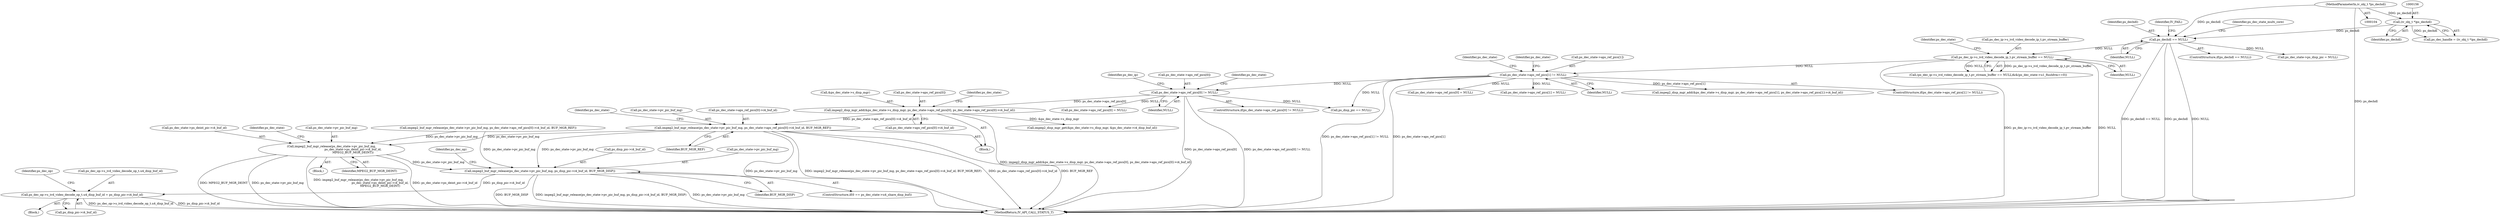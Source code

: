 digraph "0_Android_a86eb798d077b9b25c8f8c77e3c02c2f287c1ce7@pointer" {
"1000459" [label="(Call,impeg2_buf_mgr_release(ps_dec_state->pv_pic_buf_mg, ps_dec_state->aps_ref_pics[0]->i4_buf_id, BUF_MGR_REF))"];
"1000442" [label="(Call,impeg2_disp_mgr_add(&ps_dec_state->s_disp_mgr, ps_dec_state->aps_ref_pics[0], ps_dec_state->aps_ref_pics[0]->i4_buf_id))"];
"1000434" [label="(Call,ps_dec_state->aps_ref_pics[0] != NULL)"];
"1000369" [label="(Call,ps_dec_state->aps_ref_pics[1] != NULL)"];
"1000265" [label="(Call,ps_dec_ip->s_ivd_video_decode_ip_t.pv_stream_buffer == NULL)"];
"1000159" [label="(Call,ps_dechdl == NULL)"];
"1000155" [label="(Call,(iv_obj_t *)ps_dechdl)"];
"1000105" [label="(MethodParameterIn,iv_obj_t *ps_dechdl)"];
"1000734" [label="(Call,impeg2_buf_mgr_release(ps_dec_state->pv_pic_buf_mg,\n                                               ps_dec_state->ps_deint_pic->i4_buf_id,\n                                               MPEG2_BUF_MGR_DEINT))"];
"1000755" [label="(Call,impeg2_buf_mgr_release(ps_dec_state->pv_pic_buf_mg, ps_disp_pic->i4_buf_id, BUF_MGR_DISP))"];
"1000788" [label="(Call,ps_dec_op->s_ivd_video_decode_op_t.u4_disp_buf_id = ps_disp_pic->i4_buf_id)"];
"1000738" [label="(Call,ps_dec_state->ps_deint_pic->i4_buf_id)"];
"1000481" [label="(Identifier,ps_dec_ip)"];
"1000160" [label="(Identifier,ps_dechdl)"];
"1000425" [label="(Call,ps_dec_state->aps_ref_pics[0] = NULL)"];
"1000153" [label="(Call,ps_dec_handle = (iv_obj_t *)ps_dechdl)"];
"1000443" [label="(Call,&ps_dec_state->s_disp_mgr)"];
"1000157" [label="(Identifier,ps_dechdl)"];
"1000746" [label="(Identifier,ps_dec_state)"];
"1000496" [label="(Call,impeg2_disp_mgr_get(&ps_dec_state->s_disp_mgr, &ps_dec_state->i4_disp_buf_id))"];
"1000418" [label="(Call,ps_dec_state->aps_ref_pics[1] = NULL)"];
"1000800" [label="(Identifier,ps_dec_op)"];
"1000788" [label="(Call,ps_dec_op->s_ivd_video_decode_op_t.u4_disp_buf_id = ps_disp_pic->i4_buf_id)"];
"1000759" [label="(Call,ps_disp_pic->i4_buf_id)"];
"1000434" [label="(Call,ps_dec_state->aps_ref_pics[0] != NULL)"];
"1000756" [label="(Call,ps_dec_state->pv_pic_buf_mg)"];
"1000435" [label="(Call,ps_dec_state->aps_ref_pics[0])"];
"1000158" [label="(ControlStructure,if(ps_dechdl == NULL))"];
"1000442" [label="(Call,impeg2_disp_mgr_add(&ps_dec_state->s_disp_mgr, ps_dec_state->aps_ref_pics[0], ps_dec_state->aps_ref_pics[0]->i4_buf_id))"];
"1000239" [label="(Call,ps_dec_state->ps_disp_pic = NULL)"];
"1000433" [label="(ControlStructure,if(ps_dec_state->aps_ref_pics[0] != NULL))"];
"1000274" [label="(Identifier,ps_dec_state)"];
"1000459" [label="(Call,impeg2_buf_mgr_release(ps_dec_state->pv_pic_buf_mg, ps_dec_state->aps_ref_pics[0]->i4_buf_id, BUF_MGR_REF))"];
"1000380" [label="(Identifier,ps_dec_state)"];
"1000164" [label="(Identifier,IV_FAIL)"];
"1000265" [label="(Call,ps_dec_ip->s_ivd_video_decode_ip_t.pv_stream_buffer == NULL)"];
"1000105" [label="(MethodParameterIn,iv_obj_t *ps_dechdl)"];
"1000735" [label="(Call,ps_dec_state->pv_pic_buf_mg)"];
"1000266" [label="(Call,ps_dec_ip->s_ivd_video_decode_ip_t.pv_stream_buffer)"];
"1000375" [label="(Identifier,NULL)"];
"1000734" [label="(Call,impeg2_buf_mgr_release(ps_dec_state->pv_pic_buf_mg,\n                                               ps_dec_state->ps_deint_pic->i4_buf_id,\n                                               MPEG2_BUF_MGR_DEINT))"];
"1000271" [label="(Identifier,NULL)"];
"1000474" [label="(Identifier,ps_dec_state)"];
"1000743" [label="(Identifier,MPEG2_BUF_MGR_DEINT)"];
"1000789" [label="(Call,ps_dec_op->s_ivd_video_decode_op_t.u4_disp_buf_id)"];
"1000161" [label="(Identifier,NULL)"];
"1000437" [label="(Identifier,ps_dec_state)"];
"1000766" [label="(Identifier,ps_dec_op)"];
"1000794" [label="(Call,ps_disp_pic->i4_buf_id)"];
"1000452" [label="(Call,ps_dec_state->aps_ref_pics[0]->i4_buf_id)"];
"1000755" [label="(Call,impeg2_buf_mgr_release(ps_dec_state->pv_pic_buf_mg, ps_disp_pic->i4_buf_id, BUF_MGR_DISP))"];
"1000470" [label="(Identifier,BUF_MGR_REF)"];
"1000369" [label="(Call,ps_dec_state->aps_ref_pics[1] != NULL)"];
"1000471" [label="(Call,ps_dec_state->aps_ref_pics[0] = NULL)"];
"1000370" [label="(Call,ps_dec_state->aps_ref_pics[1])"];
"1000264" [label="(Call,(ps_dec_ip->s_ivd_video_decode_ip_t.pv_stream_buffer == NULL)&&(ps_dec_state->u1_flushfrm==0))"];
"1000159" [label="(Call,ps_dechdl == NULL)"];
"1000460" [label="(Call,ps_dec_state->pv_pic_buf_mg)"];
"1000445" [label="(Identifier,ps_dec_state)"];
"1000377" [label="(Call,impeg2_disp_mgr_add(&ps_dec_state->s_disp_mgr, ps_dec_state->aps_ref_pics[1], ps_dec_state->aps_ref_pics[1]->i4_buf_id))"];
"1000155" [label="(Call,(iv_obj_t *)ps_dechdl)"];
"1000441" [label="(Block,)"];
"1000406" [label="(Call,impeg2_buf_mgr_release(ps_dec_state->pv_pic_buf_mg, ps_dec_state->aps_ref_pics[0]->i4_buf_id, BUF_MGR_REF))"];
"1000166" [label="(Identifier,ps_dec_state_multi_core)"];
"1000368" [label="(ControlStructure,if(ps_dec_state->aps_ref_pics[1] != NULL))"];
"1000733" [label="(Block,)"];
"1000447" [label="(Call,ps_dec_state->aps_ref_pics[0])"];
"1000749" [label="(ControlStructure,if(0 == ps_dec_state->u4_share_disp_buf))"];
"1000762" [label="(Identifier,BUF_MGR_DISP)"];
"1000461" [label="(Identifier,ps_dec_state)"];
"1000523" [label="(Block,)"];
"1000463" [label="(Call,ps_dec_state->aps_ref_pics[0]->i4_buf_id)"];
"1001695" [label="(MethodReturn,IV_API_CALL_STATUS_T)"];
"1000440" [label="(Identifier,NULL)"];
"1000511" [label="(Call,ps_disp_pic == NULL)"];
"1000459" -> "1000441"  [label="AST: "];
"1000459" -> "1000470"  [label="CFG: "];
"1000460" -> "1000459"  [label="AST: "];
"1000463" -> "1000459"  [label="AST: "];
"1000470" -> "1000459"  [label="AST: "];
"1000474" -> "1000459"  [label="CFG: "];
"1000459" -> "1001695"  [label="DDG: ps_dec_state->pv_pic_buf_mg"];
"1000459" -> "1001695"  [label="DDG: impeg2_buf_mgr_release(ps_dec_state->pv_pic_buf_mg, ps_dec_state->aps_ref_pics[0]->i4_buf_id, BUF_MGR_REF)"];
"1000459" -> "1001695"  [label="DDG: ps_dec_state->aps_ref_pics[0]->i4_buf_id"];
"1000459" -> "1001695"  [label="DDG: BUF_MGR_REF"];
"1000442" -> "1000459"  [label="DDG: ps_dec_state->aps_ref_pics[0]->i4_buf_id"];
"1000459" -> "1000734"  [label="DDG: ps_dec_state->pv_pic_buf_mg"];
"1000459" -> "1000755"  [label="DDG: ps_dec_state->pv_pic_buf_mg"];
"1000442" -> "1000441"  [label="AST: "];
"1000442" -> "1000452"  [label="CFG: "];
"1000443" -> "1000442"  [label="AST: "];
"1000447" -> "1000442"  [label="AST: "];
"1000452" -> "1000442"  [label="AST: "];
"1000461" -> "1000442"  [label="CFG: "];
"1000442" -> "1001695"  [label="DDG: impeg2_disp_mgr_add(&ps_dec_state->s_disp_mgr, ps_dec_state->aps_ref_pics[0], ps_dec_state->aps_ref_pics[0]->i4_buf_id)"];
"1000434" -> "1000442"  [label="DDG: ps_dec_state->aps_ref_pics[0]"];
"1000442" -> "1000496"  [label="DDG: &ps_dec_state->s_disp_mgr"];
"1000434" -> "1000433"  [label="AST: "];
"1000434" -> "1000440"  [label="CFG: "];
"1000435" -> "1000434"  [label="AST: "];
"1000440" -> "1000434"  [label="AST: "];
"1000445" -> "1000434"  [label="CFG: "];
"1000481" -> "1000434"  [label="CFG: "];
"1000434" -> "1001695"  [label="DDG: ps_dec_state->aps_ref_pics[0] != NULL"];
"1000434" -> "1001695"  [label="DDG: ps_dec_state->aps_ref_pics[0]"];
"1000369" -> "1000434"  [label="DDG: NULL"];
"1000434" -> "1000471"  [label="DDG: NULL"];
"1000434" -> "1000511"  [label="DDG: NULL"];
"1000369" -> "1000368"  [label="AST: "];
"1000369" -> "1000375"  [label="CFG: "];
"1000370" -> "1000369"  [label="AST: "];
"1000375" -> "1000369"  [label="AST: "];
"1000380" -> "1000369"  [label="CFG: "];
"1000437" -> "1000369"  [label="CFG: "];
"1000369" -> "1001695"  [label="DDG: ps_dec_state->aps_ref_pics[1] != NULL"];
"1000369" -> "1001695"  [label="DDG: ps_dec_state->aps_ref_pics[1]"];
"1000265" -> "1000369"  [label="DDG: NULL"];
"1000369" -> "1000377"  [label="DDG: ps_dec_state->aps_ref_pics[1]"];
"1000369" -> "1000418"  [label="DDG: NULL"];
"1000369" -> "1000425"  [label="DDG: NULL"];
"1000369" -> "1000511"  [label="DDG: NULL"];
"1000265" -> "1000264"  [label="AST: "];
"1000265" -> "1000271"  [label="CFG: "];
"1000266" -> "1000265"  [label="AST: "];
"1000271" -> "1000265"  [label="AST: "];
"1000274" -> "1000265"  [label="CFG: "];
"1000264" -> "1000265"  [label="CFG: "];
"1000265" -> "1001695"  [label="DDG: ps_dec_ip->s_ivd_video_decode_ip_t.pv_stream_buffer"];
"1000265" -> "1001695"  [label="DDG: NULL"];
"1000265" -> "1000264"  [label="DDG: ps_dec_ip->s_ivd_video_decode_ip_t.pv_stream_buffer"];
"1000265" -> "1000264"  [label="DDG: NULL"];
"1000159" -> "1000265"  [label="DDG: NULL"];
"1000159" -> "1000158"  [label="AST: "];
"1000159" -> "1000161"  [label="CFG: "];
"1000160" -> "1000159"  [label="AST: "];
"1000161" -> "1000159"  [label="AST: "];
"1000164" -> "1000159"  [label="CFG: "];
"1000166" -> "1000159"  [label="CFG: "];
"1000159" -> "1001695"  [label="DDG: ps_dechdl == NULL"];
"1000159" -> "1001695"  [label="DDG: ps_dechdl"];
"1000159" -> "1001695"  [label="DDG: NULL"];
"1000155" -> "1000159"  [label="DDG: ps_dechdl"];
"1000105" -> "1000159"  [label="DDG: ps_dechdl"];
"1000159" -> "1000239"  [label="DDG: NULL"];
"1000155" -> "1000153"  [label="AST: "];
"1000155" -> "1000157"  [label="CFG: "];
"1000156" -> "1000155"  [label="AST: "];
"1000157" -> "1000155"  [label="AST: "];
"1000153" -> "1000155"  [label="CFG: "];
"1000155" -> "1000153"  [label="DDG: ps_dechdl"];
"1000105" -> "1000155"  [label="DDG: ps_dechdl"];
"1000105" -> "1000104"  [label="AST: "];
"1000105" -> "1001695"  [label="DDG: ps_dechdl"];
"1000734" -> "1000733"  [label="AST: "];
"1000734" -> "1000743"  [label="CFG: "];
"1000735" -> "1000734"  [label="AST: "];
"1000738" -> "1000734"  [label="AST: "];
"1000743" -> "1000734"  [label="AST: "];
"1000746" -> "1000734"  [label="CFG: "];
"1000734" -> "1001695"  [label="DDG: ps_dec_state->pv_pic_buf_mg"];
"1000734" -> "1001695"  [label="DDG: impeg2_buf_mgr_release(ps_dec_state->pv_pic_buf_mg,\n                                               ps_dec_state->ps_deint_pic->i4_buf_id,\n                                               MPEG2_BUF_MGR_DEINT)"];
"1000734" -> "1001695"  [label="DDG: ps_dec_state->ps_deint_pic->i4_buf_id"];
"1000734" -> "1001695"  [label="DDG: MPEG2_BUF_MGR_DEINT"];
"1000406" -> "1000734"  [label="DDG: ps_dec_state->pv_pic_buf_mg"];
"1000734" -> "1000755"  [label="DDG: ps_dec_state->pv_pic_buf_mg"];
"1000755" -> "1000749"  [label="AST: "];
"1000755" -> "1000762"  [label="CFG: "];
"1000756" -> "1000755"  [label="AST: "];
"1000759" -> "1000755"  [label="AST: "];
"1000762" -> "1000755"  [label="AST: "];
"1000766" -> "1000755"  [label="CFG: "];
"1000755" -> "1001695"  [label="DDG: BUF_MGR_DISP"];
"1000755" -> "1001695"  [label="DDG: impeg2_buf_mgr_release(ps_dec_state->pv_pic_buf_mg, ps_disp_pic->i4_buf_id, BUF_MGR_DISP)"];
"1000755" -> "1001695"  [label="DDG: ps_dec_state->pv_pic_buf_mg"];
"1000406" -> "1000755"  [label="DDG: ps_dec_state->pv_pic_buf_mg"];
"1000755" -> "1000788"  [label="DDG: ps_disp_pic->i4_buf_id"];
"1000788" -> "1000523"  [label="AST: "];
"1000788" -> "1000794"  [label="CFG: "];
"1000789" -> "1000788"  [label="AST: "];
"1000794" -> "1000788"  [label="AST: "];
"1000800" -> "1000788"  [label="CFG: "];
"1000788" -> "1001695"  [label="DDG: ps_dec_op->s_ivd_video_decode_op_t.u4_disp_buf_id"];
"1000788" -> "1001695"  [label="DDG: ps_disp_pic->i4_buf_id"];
}
